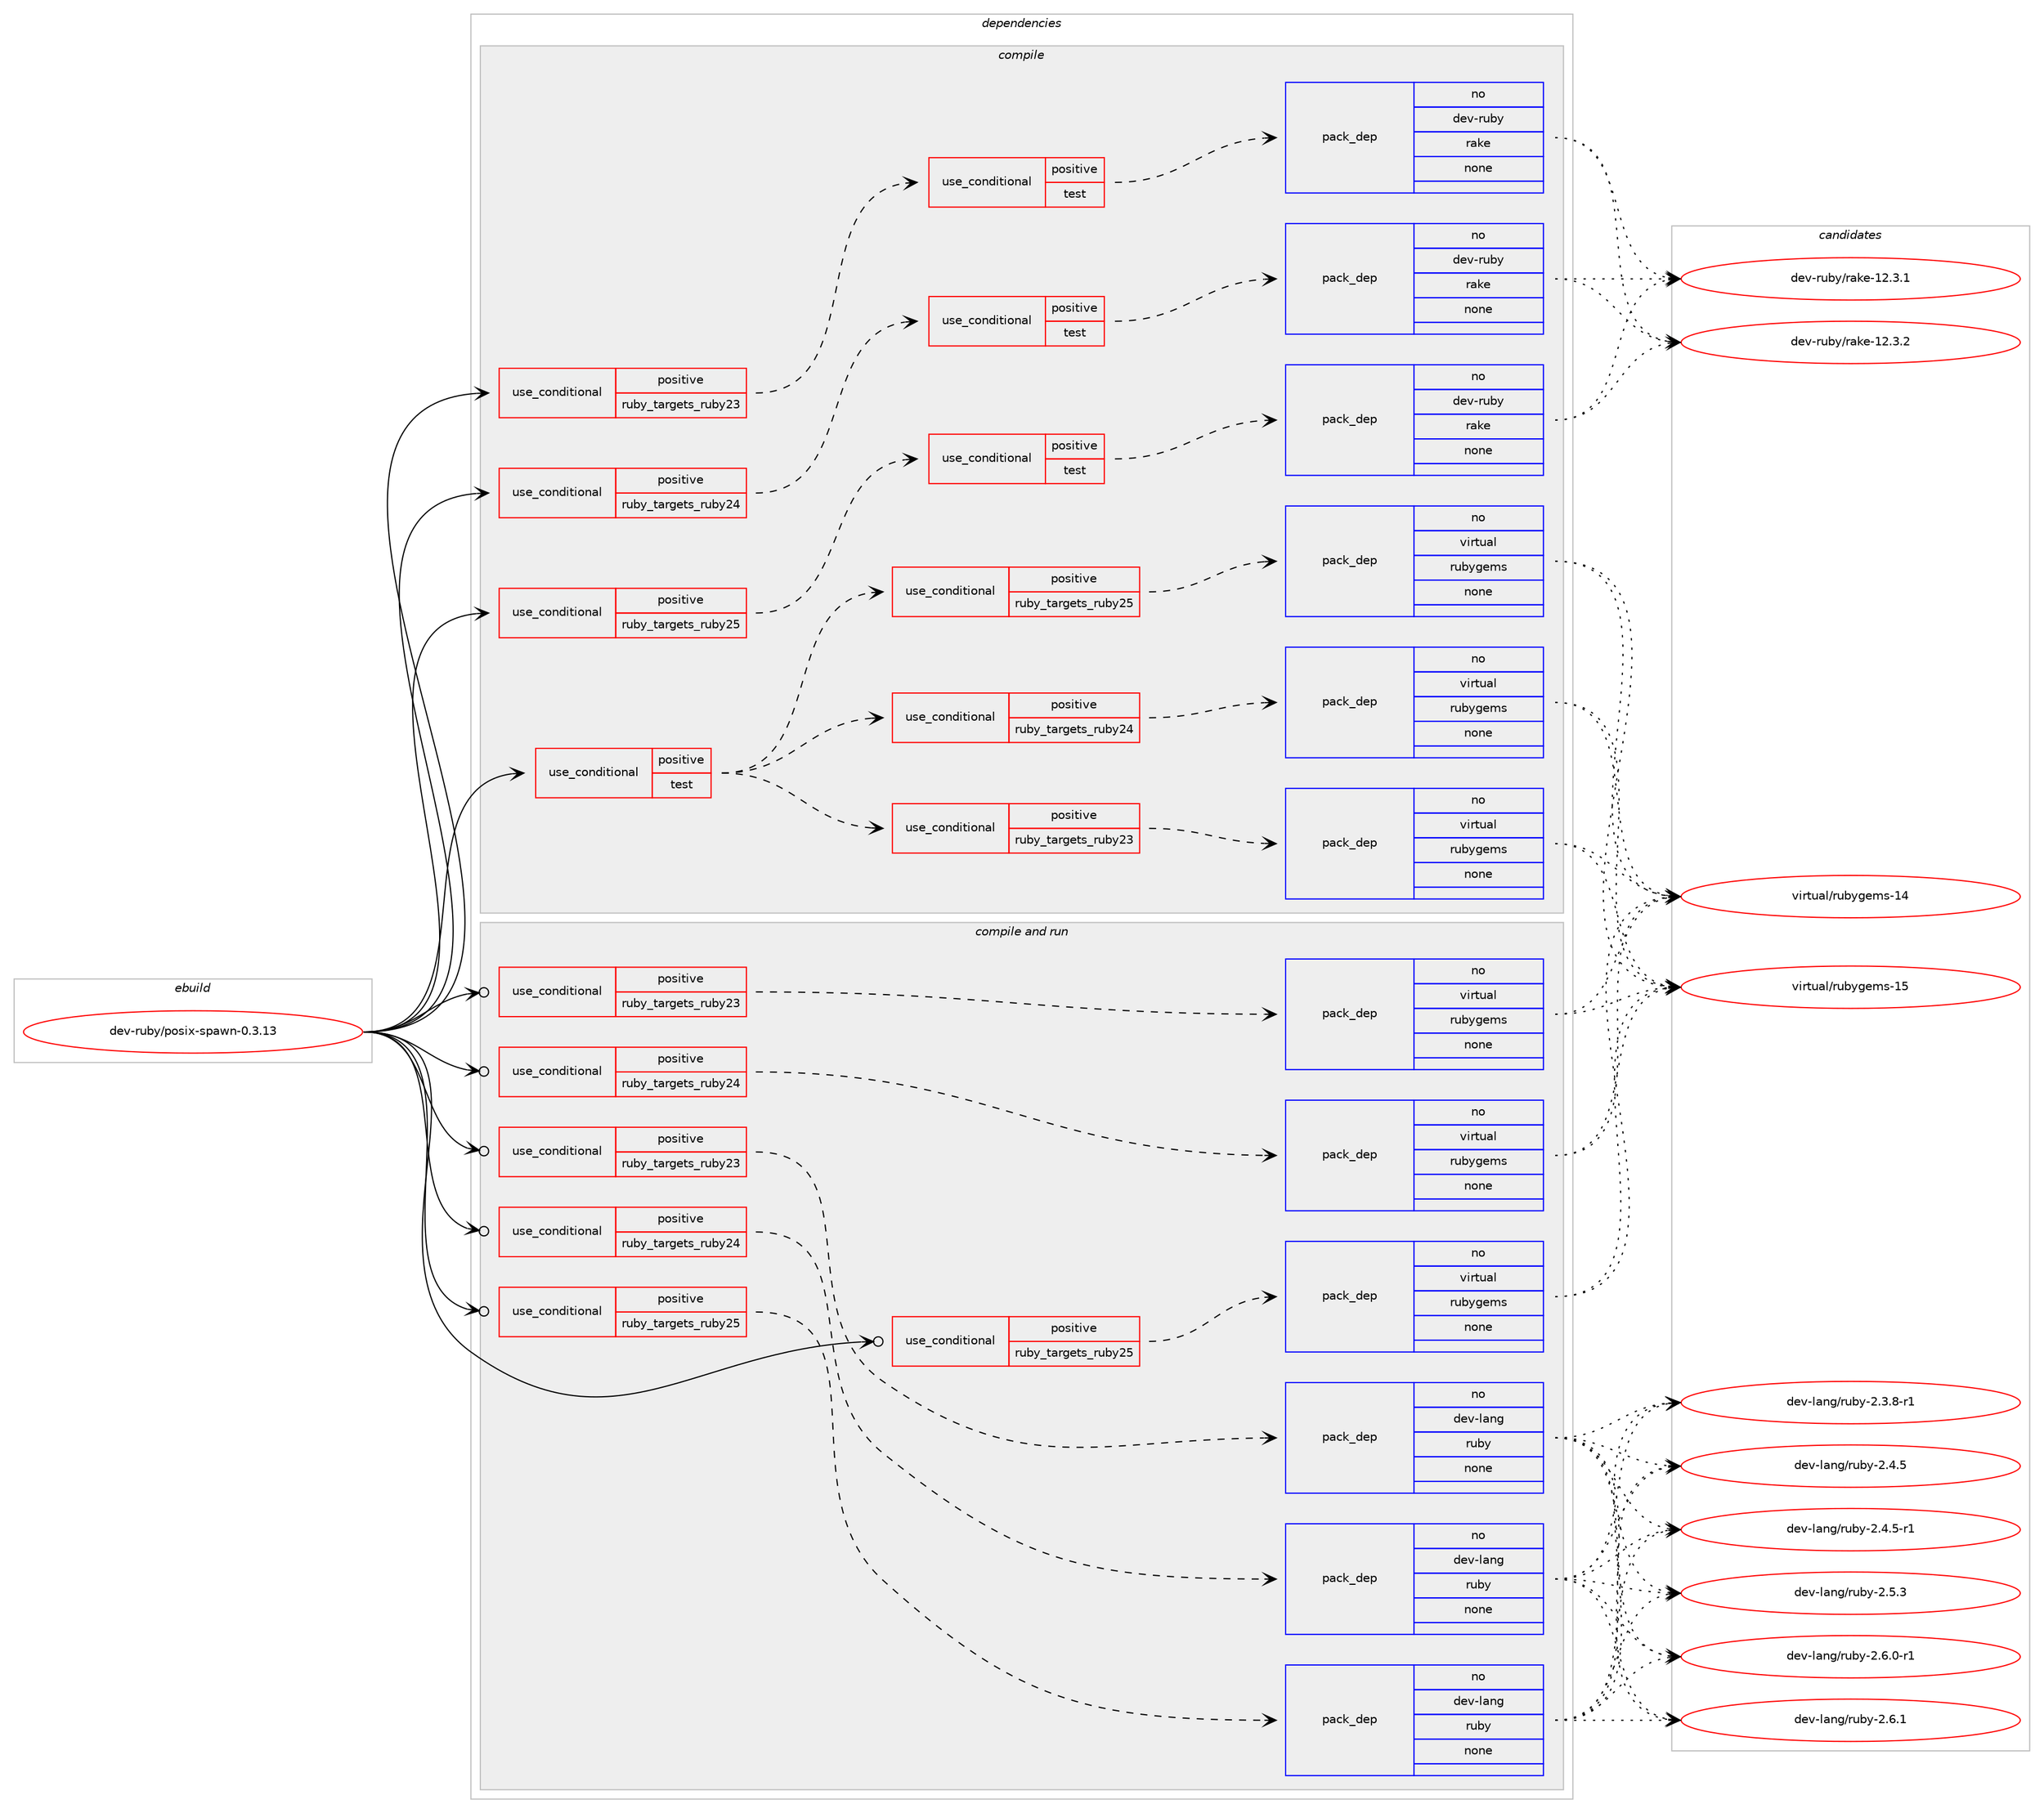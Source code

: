 digraph prolog {

# *************
# Graph options
# *************

newrank=true;
concentrate=true;
compound=true;
graph [rankdir=LR,fontname=Helvetica,fontsize=10,ranksep=1.5];#, ranksep=2.5, nodesep=0.2];
edge  [arrowhead=vee];
node  [fontname=Helvetica,fontsize=10];

# **********
# The ebuild
# **********

subgraph cluster_leftcol {
color=gray;
rank=same;
label=<<i>ebuild</i>>;
id [label="dev-ruby/posix-spawn-0.3.13", color=red, width=4, href="../dev-ruby/posix-spawn-0.3.13.svg"];
}

# ****************
# The dependencies
# ****************

subgraph cluster_midcol {
color=gray;
label=<<i>dependencies</i>>;
subgraph cluster_compile {
fillcolor="#eeeeee";
style=filled;
label=<<i>compile</i>>;
subgraph cond409583 {
dependency1511865 [label=<<TABLE BORDER="0" CELLBORDER="1" CELLSPACING="0" CELLPADDING="4"><TR><TD ROWSPAN="3" CELLPADDING="10">use_conditional</TD></TR><TR><TD>positive</TD></TR><TR><TD>ruby_targets_ruby23</TD></TR></TABLE>>, shape=none, color=red];
subgraph cond409584 {
dependency1511866 [label=<<TABLE BORDER="0" CELLBORDER="1" CELLSPACING="0" CELLPADDING="4"><TR><TD ROWSPAN="3" CELLPADDING="10">use_conditional</TD></TR><TR><TD>positive</TD></TR><TR><TD>test</TD></TR></TABLE>>, shape=none, color=red];
subgraph pack1078776 {
dependency1511867 [label=<<TABLE BORDER="0" CELLBORDER="1" CELLSPACING="0" CELLPADDING="4" WIDTH="220"><TR><TD ROWSPAN="6" CELLPADDING="30">pack_dep</TD></TR><TR><TD WIDTH="110">no</TD></TR><TR><TD>dev-ruby</TD></TR><TR><TD>rake</TD></TR><TR><TD>none</TD></TR><TR><TD></TD></TR></TABLE>>, shape=none, color=blue];
}
dependency1511866:e -> dependency1511867:w [weight=20,style="dashed",arrowhead="vee"];
}
dependency1511865:e -> dependency1511866:w [weight=20,style="dashed",arrowhead="vee"];
}
id:e -> dependency1511865:w [weight=20,style="solid",arrowhead="vee"];
subgraph cond409585 {
dependency1511868 [label=<<TABLE BORDER="0" CELLBORDER="1" CELLSPACING="0" CELLPADDING="4"><TR><TD ROWSPAN="3" CELLPADDING="10">use_conditional</TD></TR><TR><TD>positive</TD></TR><TR><TD>ruby_targets_ruby24</TD></TR></TABLE>>, shape=none, color=red];
subgraph cond409586 {
dependency1511869 [label=<<TABLE BORDER="0" CELLBORDER="1" CELLSPACING="0" CELLPADDING="4"><TR><TD ROWSPAN="3" CELLPADDING="10">use_conditional</TD></TR><TR><TD>positive</TD></TR><TR><TD>test</TD></TR></TABLE>>, shape=none, color=red];
subgraph pack1078777 {
dependency1511870 [label=<<TABLE BORDER="0" CELLBORDER="1" CELLSPACING="0" CELLPADDING="4" WIDTH="220"><TR><TD ROWSPAN="6" CELLPADDING="30">pack_dep</TD></TR><TR><TD WIDTH="110">no</TD></TR><TR><TD>dev-ruby</TD></TR><TR><TD>rake</TD></TR><TR><TD>none</TD></TR><TR><TD></TD></TR></TABLE>>, shape=none, color=blue];
}
dependency1511869:e -> dependency1511870:w [weight=20,style="dashed",arrowhead="vee"];
}
dependency1511868:e -> dependency1511869:w [weight=20,style="dashed",arrowhead="vee"];
}
id:e -> dependency1511868:w [weight=20,style="solid",arrowhead="vee"];
subgraph cond409587 {
dependency1511871 [label=<<TABLE BORDER="0" CELLBORDER="1" CELLSPACING="0" CELLPADDING="4"><TR><TD ROWSPAN="3" CELLPADDING="10">use_conditional</TD></TR><TR><TD>positive</TD></TR><TR><TD>ruby_targets_ruby25</TD></TR></TABLE>>, shape=none, color=red];
subgraph cond409588 {
dependency1511872 [label=<<TABLE BORDER="0" CELLBORDER="1" CELLSPACING="0" CELLPADDING="4"><TR><TD ROWSPAN="3" CELLPADDING="10">use_conditional</TD></TR><TR><TD>positive</TD></TR><TR><TD>test</TD></TR></TABLE>>, shape=none, color=red];
subgraph pack1078778 {
dependency1511873 [label=<<TABLE BORDER="0" CELLBORDER="1" CELLSPACING="0" CELLPADDING="4" WIDTH="220"><TR><TD ROWSPAN="6" CELLPADDING="30">pack_dep</TD></TR><TR><TD WIDTH="110">no</TD></TR><TR><TD>dev-ruby</TD></TR><TR><TD>rake</TD></TR><TR><TD>none</TD></TR><TR><TD></TD></TR></TABLE>>, shape=none, color=blue];
}
dependency1511872:e -> dependency1511873:w [weight=20,style="dashed",arrowhead="vee"];
}
dependency1511871:e -> dependency1511872:w [weight=20,style="dashed",arrowhead="vee"];
}
id:e -> dependency1511871:w [weight=20,style="solid",arrowhead="vee"];
subgraph cond409589 {
dependency1511874 [label=<<TABLE BORDER="0" CELLBORDER="1" CELLSPACING="0" CELLPADDING="4"><TR><TD ROWSPAN="3" CELLPADDING="10">use_conditional</TD></TR><TR><TD>positive</TD></TR><TR><TD>test</TD></TR></TABLE>>, shape=none, color=red];
subgraph cond409590 {
dependency1511875 [label=<<TABLE BORDER="0" CELLBORDER="1" CELLSPACING="0" CELLPADDING="4"><TR><TD ROWSPAN="3" CELLPADDING="10">use_conditional</TD></TR><TR><TD>positive</TD></TR><TR><TD>ruby_targets_ruby23</TD></TR></TABLE>>, shape=none, color=red];
subgraph pack1078779 {
dependency1511876 [label=<<TABLE BORDER="0" CELLBORDER="1" CELLSPACING="0" CELLPADDING="4" WIDTH="220"><TR><TD ROWSPAN="6" CELLPADDING="30">pack_dep</TD></TR><TR><TD WIDTH="110">no</TD></TR><TR><TD>virtual</TD></TR><TR><TD>rubygems</TD></TR><TR><TD>none</TD></TR><TR><TD></TD></TR></TABLE>>, shape=none, color=blue];
}
dependency1511875:e -> dependency1511876:w [weight=20,style="dashed",arrowhead="vee"];
}
dependency1511874:e -> dependency1511875:w [weight=20,style="dashed",arrowhead="vee"];
subgraph cond409591 {
dependency1511877 [label=<<TABLE BORDER="0" CELLBORDER="1" CELLSPACING="0" CELLPADDING="4"><TR><TD ROWSPAN="3" CELLPADDING="10">use_conditional</TD></TR><TR><TD>positive</TD></TR><TR><TD>ruby_targets_ruby24</TD></TR></TABLE>>, shape=none, color=red];
subgraph pack1078780 {
dependency1511878 [label=<<TABLE BORDER="0" CELLBORDER="1" CELLSPACING="0" CELLPADDING="4" WIDTH="220"><TR><TD ROWSPAN="6" CELLPADDING="30">pack_dep</TD></TR><TR><TD WIDTH="110">no</TD></TR><TR><TD>virtual</TD></TR><TR><TD>rubygems</TD></TR><TR><TD>none</TD></TR><TR><TD></TD></TR></TABLE>>, shape=none, color=blue];
}
dependency1511877:e -> dependency1511878:w [weight=20,style="dashed",arrowhead="vee"];
}
dependency1511874:e -> dependency1511877:w [weight=20,style="dashed",arrowhead="vee"];
subgraph cond409592 {
dependency1511879 [label=<<TABLE BORDER="0" CELLBORDER="1" CELLSPACING="0" CELLPADDING="4"><TR><TD ROWSPAN="3" CELLPADDING="10">use_conditional</TD></TR><TR><TD>positive</TD></TR><TR><TD>ruby_targets_ruby25</TD></TR></TABLE>>, shape=none, color=red];
subgraph pack1078781 {
dependency1511880 [label=<<TABLE BORDER="0" CELLBORDER="1" CELLSPACING="0" CELLPADDING="4" WIDTH="220"><TR><TD ROWSPAN="6" CELLPADDING="30">pack_dep</TD></TR><TR><TD WIDTH="110">no</TD></TR><TR><TD>virtual</TD></TR><TR><TD>rubygems</TD></TR><TR><TD>none</TD></TR><TR><TD></TD></TR></TABLE>>, shape=none, color=blue];
}
dependency1511879:e -> dependency1511880:w [weight=20,style="dashed",arrowhead="vee"];
}
dependency1511874:e -> dependency1511879:w [weight=20,style="dashed",arrowhead="vee"];
}
id:e -> dependency1511874:w [weight=20,style="solid",arrowhead="vee"];
}
subgraph cluster_compileandrun {
fillcolor="#eeeeee";
style=filled;
label=<<i>compile and run</i>>;
subgraph cond409593 {
dependency1511881 [label=<<TABLE BORDER="0" CELLBORDER="1" CELLSPACING="0" CELLPADDING="4"><TR><TD ROWSPAN="3" CELLPADDING="10">use_conditional</TD></TR><TR><TD>positive</TD></TR><TR><TD>ruby_targets_ruby23</TD></TR></TABLE>>, shape=none, color=red];
subgraph pack1078782 {
dependency1511882 [label=<<TABLE BORDER="0" CELLBORDER="1" CELLSPACING="0" CELLPADDING="4" WIDTH="220"><TR><TD ROWSPAN="6" CELLPADDING="30">pack_dep</TD></TR><TR><TD WIDTH="110">no</TD></TR><TR><TD>dev-lang</TD></TR><TR><TD>ruby</TD></TR><TR><TD>none</TD></TR><TR><TD></TD></TR></TABLE>>, shape=none, color=blue];
}
dependency1511881:e -> dependency1511882:w [weight=20,style="dashed",arrowhead="vee"];
}
id:e -> dependency1511881:w [weight=20,style="solid",arrowhead="odotvee"];
subgraph cond409594 {
dependency1511883 [label=<<TABLE BORDER="0" CELLBORDER="1" CELLSPACING="0" CELLPADDING="4"><TR><TD ROWSPAN="3" CELLPADDING="10">use_conditional</TD></TR><TR><TD>positive</TD></TR><TR><TD>ruby_targets_ruby23</TD></TR></TABLE>>, shape=none, color=red];
subgraph pack1078783 {
dependency1511884 [label=<<TABLE BORDER="0" CELLBORDER="1" CELLSPACING="0" CELLPADDING="4" WIDTH="220"><TR><TD ROWSPAN="6" CELLPADDING="30">pack_dep</TD></TR><TR><TD WIDTH="110">no</TD></TR><TR><TD>virtual</TD></TR><TR><TD>rubygems</TD></TR><TR><TD>none</TD></TR><TR><TD></TD></TR></TABLE>>, shape=none, color=blue];
}
dependency1511883:e -> dependency1511884:w [weight=20,style="dashed",arrowhead="vee"];
}
id:e -> dependency1511883:w [weight=20,style="solid",arrowhead="odotvee"];
subgraph cond409595 {
dependency1511885 [label=<<TABLE BORDER="0" CELLBORDER="1" CELLSPACING="0" CELLPADDING="4"><TR><TD ROWSPAN="3" CELLPADDING="10">use_conditional</TD></TR><TR><TD>positive</TD></TR><TR><TD>ruby_targets_ruby24</TD></TR></TABLE>>, shape=none, color=red];
subgraph pack1078784 {
dependency1511886 [label=<<TABLE BORDER="0" CELLBORDER="1" CELLSPACING="0" CELLPADDING="4" WIDTH="220"><TR><TD ROWSPAN="6" CELLPADDING="30">pack_dep</TD></TR><TR><TD WIDTH="110">no</TD></TR><TR><TD>dev-lang</TD></TR><TR><TD>ruby</TD></TR><TR><TD>none</TD></TR><TR><TD></TD></TR></TABLE>>, shape=none, color=blue];
}
dependency1511885:e -> dependency1511886:w [weight=20,style="dashed",arrowhead="vee"];
}
id:e -> dependency1511885:w [weight=20,style="solid",arrowhead="odotvee"];
subgraph cond409596 {
dependency1511887 [label=<<TABLE BORDER="0" CELLBORDER="1" CELLSPACING="0" CELLPADDING="4"><TR><TD ROWSPAN="3" CELLPADDING="10">use_conditional</TD></TR><TR><TD>positive</TD></TR><TR><TD>ruby_targets_ruby24</TD></TR></TABLE>>, shape=none, color=red];
subgraph pack1078785 {
dependency1511888 [label=<<TABLE BORDER="0" CELLBORDER="1" CELLSPACING="0" CELLPADDING="4" WIDTH="220"><TR><TD ROWSPAN="6" CELLPADDING="30">pack_dep</TD></TR><TR><TD WIDTH="110">no</TD></TR><TR><TD>virtual</TD></TR><TR><TD>rubygems</TD></TR><TR><TD>none</TD></TR><TR><TD></TD></TR></TABLE>>, shape=none, color=blue];
}
dependency1511887:e -> dependency1511888:w [weight=20,style="dashed",arrowhead="vee"];
}
id:e -> dependency1511887:w [weight=20,style="solid",arrowhead="odotvee"];
subgraph cond409597 {
dependency1511889 [label=<<TABLE BORDER="0" CELLBORDER="1" CELLSPACING="0" CELLPADDING="4"><TR><TD ROWSPAN="3" CELLPADDING="10">use_conditional</TD></TR><TR><TD>positive</TD></TR><TR><TD>ruby_targets_ruby25</TD></TR></TABLE>>, shape=none, color=red];
subgraph pack1078786 {
dependency1511890 [label=<<TABLE BORDER="0" CELLBORDER="1" CELLSPACING="0" CELLPADDING="4" WIDTH="220"><TR><TD ROWSPAN="6" CELLPADDING="30">pack_dep</TD></TR><TR><TD WIDTH="110">no</TD></TR><TR><TD>dev-lang</TD></TR><TR><TD>ruby</TD></TR><TR><TD>none</TD></TR><TR><TD></TD></TR></TABLE>>, shape=none, color=blue];
}
dependency1511889:e -> dependency1511890:w [weight=20,style="dashed",arrowhead="vee"];
}
id:e -> dependency1511889:w [weight=20,style="solid",arrowhead="odotvee"];
subgraph cond409598 {
dependency1511891 [label=<<TABLE BORDER="0" CELLBORDER="1" CELLSPACING="0" CELLPADDING="4"><TR><TD ROWSPAN="3" CELLPADDING="10">use_conditional</TD></TR><TR><TD>positive</TD></TR><TR><TD>ruby_targets_ruby25</TD></TR></TABLE>>, shape=none, color=red];
subgraph pack1078787 {
dependency1511892 [label=<<TABLE BORDER="0" CELLBORDER="1" CELLSPACING="0" CELLPADDING="4" WIDTH="220"><TR><TD ROWSPAN="6" CELLPADDING="30">pack_dep</TD></TR><TR><TD WIDTH="110">no</TD></TR><TR><TD>virtual</TD></TR><TR><TD>rubygems</TD></TR><TR><TD>none</TD></TR><TR><TD></TD></TR></TABLE>>, shape=none, color=blue];
}
dependency1511891:e -> dependency1511892:w [weight=20,style="dashed",arrowhead="vee"];
}
id:e -> dependency1511891:w [weight=20,style="solid",arrowhead="odotvee"];
}
subgraph cluster_run {
fillcolor="#eeeeee";
style=filled;
label=<<i>run</i>>;
}
}

# **************
# The candidates
# **************

subgraph cluster_choices {
rank=same;
color=gray;
label=<<i>candidates</i>>;

subgraph choice1078776 {
color=black;
nodesep=1;
choice1001011184511411798121471149710710145495046514649 [label="dev-ruby/rake-12.3.1", color=red, width=4,href="../dev-ruby/rake-12.3.1.svg"];
choice1001011184511411798121471149710710145495046514650 [label="dev-ruby/rake-12.3.2", color=red, width=4,href="../dev-ruby/rake-12.3.2.svg"];
dependency1511867:e -> choice1001011184511411798121471149710710145495046514649:w [style=dotted,weight="100"];
dependency1511867:e -> choice1001011184511411798121471149710710145495046514650:w [style=dotted,weight="100"];
}
subgraph choice1078777 {
color=black;
nodesep=1;
choice1001011184511411798121471149710710145495046514649 [label="dev-ruby/rake-12.3.1", color=red, width=4,href="../dev-ruby/rake-12.3.1.svg"];
choice1001011184511411798121471149710710145495046514650 [label="dev-ruby/rake-12.3.2", color=red, width=4,href="../dev-ruby/rake-12.3.2.svg"];
dependency1511870:e -> choice1001011184511411798121471149710710145495046514649:w [style=dotted,weight="100"];
dependency1511870:e -> choice1001011184511411798121471149710710145495046514650:w [style=dotted,weight="100"];
}
subgraph choice1078778 {
color=black;
nodesep=1;
choice1001011184511411798121471149710710145495046514649 [label="dev-ruby/rake-12.3.1", color=red, width=4,href="../dev-ruby/rake-12.3.1.svg"];
choice1001011184511411798121471149710710145495046514650 [label="dev-ruby/rake-12.3.2", color=red, width=4,href="../dev-ruby/rake-12.3.2.svg"];
dependency1511873:e -> choice1001011184511411798121471149710710145495046514649:w [style=dotted,weight="100"];
dependency1511873:e -> choice1001011184511411798121471149710710145495046514650:w [style=dotted,weight="100"];
}
subgraph choice1078779 {
color=black;
nodesep=1;
choice118105114116117971084711411798121103101109115454952 [label="virtual/rubygems-14", color=red, width=4,href="../virtual/rubygems-14.svg"];
choice118105114116117971084711411798121103101109115454953 [label="virtual/rubygems-15", color=red, width=4,href="../virtual/rubygems-15.svg"];
dependency1511876:e -> choice118105114116117971084711411798121103101109115454952:w [style=dotted,weight="100"];
dependency1511876:e -> choice118105114116117971084711411798121103101109115454953:w [style=dotted,weight="100"];
}
subgraph choice1078780 {
color=black;
nodesep=1;
choice118105114116117971084711411798121103101109115454952 [label="virtual/rubygems-14", color=red, width=4,href="../virtual/rubygems-14.svg"];
choice118105114116117971084711411798121103101109115454953 [label="virtual/rubygems-15", color=red, width=4,href="../virtual/rubygems-15.svg"];
dependency1511878:e -> choice118105114116117971084711411798121103101109115454952:w [style=dotted,weight="100"];
dependency1511878:e -> choice118105114116117971084711411798121103101109115454953:w [style=dotted,weight="100"];
}
subgraph choice1078781 {
color=black;
nodesep=1;
choice118105114116117971084711411798121103101109115454952 [label="virtual/rubygems-14", color=red, width=4,href="../virtual/rubygems-14.svg"];
choice118105114116117971084711411798121103101109115454953 [label="virtual/rubygems-15", color=red, width=4,href="../virtual/rubygems-15.svg"];
dependency1511880:e -> choice118105114116117971084711411798121103101109115454952:w [style=dotted,weight="100"];
dependency1511880:e -> choice118105114116117971084711411798121103101109115454953:w [style=dotted,weight="100"];
}
subgraph choice1078782 {
color=black;
nodesep=1;
choice100101118451089711010347114117981214550465146564511449 [label="dev-lang/ruby-2.3.8-r1", color=red, width=4,href="../dev-lang/ruby-2.3.8-r1.svg"];
choice10010111845108971101034711411798121455046524653 [label="dev-lang/ruby-2.4.5", color=red, width=4,href="../dev-lang/ruby-2.4.5.svg"];
choice100101118451089711010347114117981214550465246534511449 [label="dev-lang/ruby-2.4.5-r1", color=red, width=4,href="../dev-lang/ruby-2.4.5-r1.svg"];
choice10010111845108971101034711411798121455046534651 [label="dev-lang/ruby-2.5.3", color=red, width=4,href="../dev-lang/ruby-2.5.3.svg"];
choice100101118451089711010347114117981214550465446484511449 [label="dev-lang/ruby-2.6.0-r1", color=red, width=4,href="../dev-lang/ruby-2.6.0-r1.svg"];
choice10010111845108971101034711411798121455046544649 [label="dev-lang/ruby-2.6.1", color=red, width=4,href="../dev-lang/ruby-2.6.1.svg"];
dependency1511882:e -> choice100101118451089711010347114117981214550465146564511449:w [style=dotted,weight="100"];
dependency1511882:e -> choice10010111845108971101034711411798121455046524653:w [style=dotted,weight="100"];
dependency1511882:e -> choice100101118451089711010347114117981214550465246534511449:w [style=dotted,weight="100"];
dependency1511882:e -> choice10010111845108971101034711411798121455046534651:w [style=dotted,weight="100"];
dependency1511882:e -> choice100101118451089711010347114117981214550465446484511449:w [style=dotted,weight="100"];
dependency1511882:e -> choice10010111845108971101034711411798121455046544649:w [style=dotted,weight="100"];
}
subgraph choice1078783 {
color=black;
nodesep=1;
choice118105114116117971084711411798121103101109115454952 [label="virtual/rubygems-14", color=red, width=4,href="../virtual/rubygems-14.svg"];
choice118105114116117971084711411798121103101109115454953 [label="virtual/rubygems-15", color=red, width=4,href="../virtual/rubygems-15.svg"];
dependency1511884:e -> choice118105114116117971084711411798121103101109115454952:w [style=dotted,weight="100"];
dependency1511884:e -> choice118105114116117971084711411798121103101109115454953:w [style=dotted,weight="100"];
}
subgraph choice1078784 {
color=black;
nodesep=1;
choice100101118451089711010347114117981214550465146564511449 [label="dev-lang/ruby-2.3.8-r1", color=red, width=4,href="../dev-lang/ruby-2.3.8-r1.svg"];
choice10010111845108971101034711411798121455046524653 [label="dev-lang/ruby-2.4.5", color=red, width=4,href="../dev-lang/ruby-2.4.5.svg"];
choice100101118451089711010347114117981214550465246534511449 [label="dev-lang/ruby-2.4.5-r1", color=red, width=4,href="../dev-lang/ruby-2.4.5-r1.svg"];
choice10010111845108971101034711411798121455046534651 [label="dev-lang/ruby-2.5.3", color=red, width=4,href="../dev-lang/ruby-2.5.3.svg"];
choice100101118451089711010347114117981214550465446484511449 [label="dev-lang/ruby-2.6.0-r1", color=red, width=4,href="../dev-lang/ruby-2.6.0-r1.svg"];
choice10010111845108971101034711411798121455046544649 [label="dev-lang/ruby-2.6.1", color=red, width=4,href="../dev-lang/ruby-2.6.1.svg"];
dependency1511886:e -> choice100101118451089711010347114117981214550465146564511449:w [style=dotted,weight="100"];
dependency1511886:e -> choice10010111845108971101034711411798121455046524653:w [style=dotted,weight="100"];
dependency1511886:e -> choice100101118451089711010347114117981214550465246534511449:w [style=dotted,weight="100"];
dependency1511886:e -> choice10010111845108971101034711411798121455046534651:w [style=dotted,weight="100"];
dependency1511886:e -> choice100101118451089711010347114117981214550465446484511449:w [style=dotted,weight="100"];
dependency1511886:e -> choice10010111845108971101034711411798121455046544649:w [style=dotted,weight="100"];
}
subgraph choice1078785 {
color=black;
nodesep=1;
choice118105114116117971084711411798121103101109115454952 [label="virtual/rubygems-14", color=red, width=4,href="../virtual/rubygems-14.svg"];
choice118105114116117971084711411798121103101109115454953 [label="virtual/rubygems-15", color=red, width=4,href="../virtual/rubygems-15.svg"];
dependency1511888:e -> choice118105114116117971084711411798121103101109115454952:w [style=dotted,weight="100"];
dependency1511888:e -> choice118105114116117971084711411798121103101109115454953:w [style=dotted,weight="100"];
}
subgraph choice1078786 {
color=black;
nodesep=1;
choice100101118451089711010347114117981214550465146564511449 [label="dev-lang/ruby-2.3.8-r1", color=red, width=4,href="../dev-lang/ruby-2.3.8-r1.svg"];
choice10010111845108971101034711411798121455046524653 [label="dev-lang/ruby-2.4.5", color=red, width=4,href="../dev-lang/ruby-2.4.5.svg"];
choice100101118451089711010347114117981214550465246534511449 [label="dev-lang/ruby-2.4.5-r1", color=red, width=4,href="../dev-lang/ruby-2.4.5-r1.svg"];
choice10010111845108971101034711411798121455046534651 [label="dev-lang/ruby-2.5.3", color=red, width=4,href="../dev-lang/ruby-2.5.3.svg"];
choice100101118451089711010347114117981214550465446484511449 [label="dev-lang/ruby-2.6.0-r1", color=red, width=4,href="../dev-lang/ruby-2.6.0-r1.svg"];
choice10010111845108971101034711411798121455046544649 [label="dev-lang/ruby-2.6.1", color=red, width=4,href="../dev-lang/ruby-2.6.1.svg"];
dependency1511890:e -> choice100101118451089711010347114117981214550465146564511449:w [style=dotted,weight="100"];
dependency1511890:e -> choice10010111845108971101034711411798121455046524653:w [style=dotted,weight="100"];
dependency1511890:e -> choice100101118451089711010347114117981214550465246534511449:w [style=dotted,weight="100"];
dependency1511890:e -> choice10010111845108971101034711411798121455046534651:w [style=dotted,weight="100"];
dependency1511890:e -> choice100101118451089711010347114117981214550465446484511449:w [style=dotted,weight="100"];
dependency1511890:e -> choice10010111845108971101034711411798121455046544649:w [style=dotted,weight="100"];
}
subgraph choice1078787 {
color=black;
nodesep=1;
choice118105114116117971084711411798121103101109115454952 [label="virtual/rubygems-14", color=red, width=4,href="../virtual/rubygems-14.svg"];
choice118105114116117971084711411798121103101109115454953 [label="virtual/rubygems-15", color=red, width=4,href="../virtual/rubygems-15.svg"];
dependency1511892:e -> choice118105114116117971084711411798121103101109115454952:w [style=dotted,weight="100"];
dependency1511892:e -> choice118105114116117971084711411798121103101109115454953:w [style=dotted,weight="100"];
}
}

}
